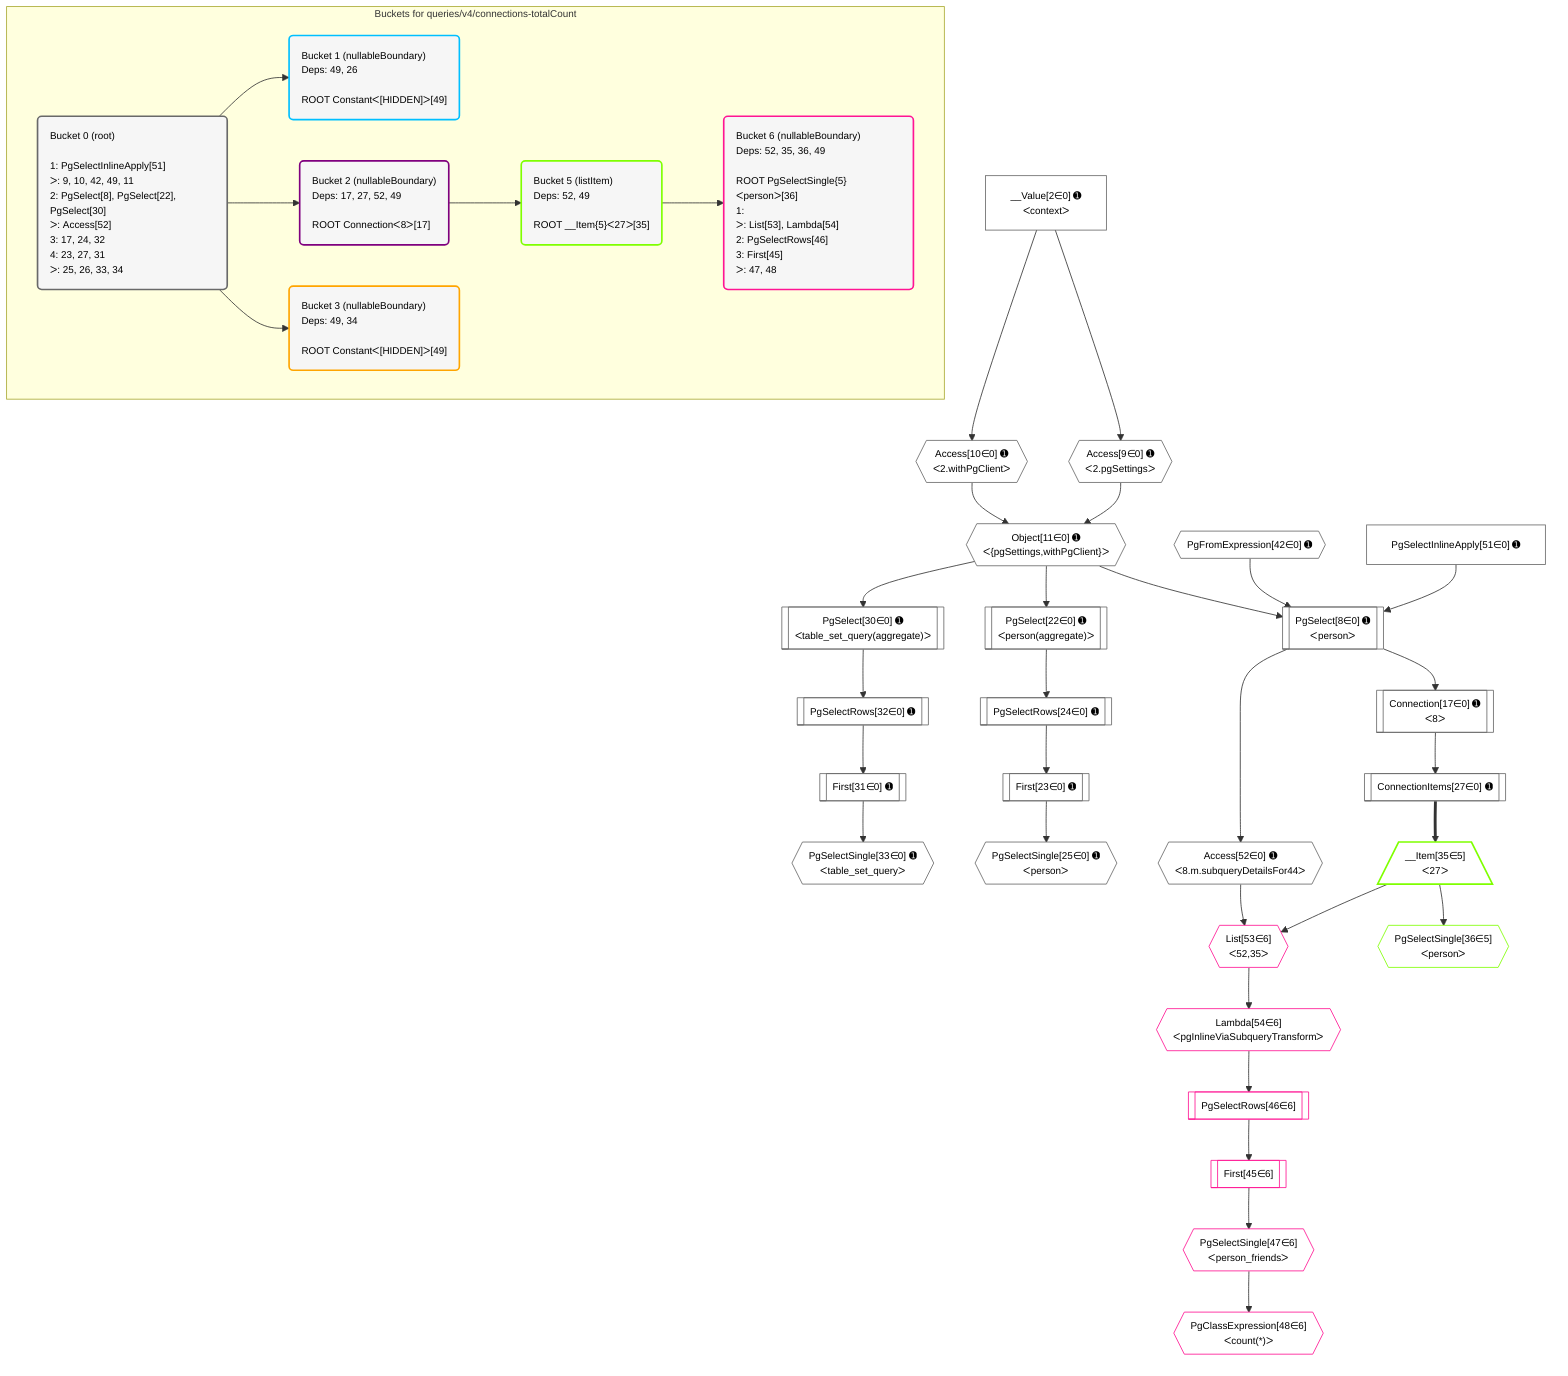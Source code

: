 %%{init: {'themeVariables': { 'fontSize': '12px'}}}%%
graph TD
    classDef path fill:#eee,stroke:#000,color:#000
    classDef plan fill:#fff,stroke-width:1px,color:#000
    classDef itemplan fill:#fff,stroke-width:2px,color:#000
    classDef unbatchedplan fill:#dff,stroke-width:1px,color:#000
    classDef sideeffectplan fill:#fcc,stroke-width:2px,color:#000
    classDef bucket fill:#f6f6f6,color:#000,stroke-width:2px,text-align:left

    subgraph "Buckets for queries/v4/connections-totalCount"
    Bucket0("Bucket 0 (root)<br /><br />1: PgSelectInlineApply[51]<br />ᐳ: 9, 10, 42, 49, 11<br />2: PgSelect[8], PgSelect[22], PgSelect[30]<br />ᐳ: Access[52]<br />3: 17, 24, 32<br />4: 23, 27, 31<br />ᐳ: 25, 26, 33, 34"):::bucket
    Bucket1("Bucket 1 (nullableBoundary)<br />Deps: 49, 26<br /><br />ROOT Constantᐸ[HIDDEN]ᐳ[49]"):::bucket
    Bucket2("Bucket 2 (nullableBoundary)<br />Deps: 17, 27, 52, 49<br /><br />ROOT Connectionᐸ8ᐳ[17]"):::bucket
    Bucket3("Bucket 3 (nullableBoundary)<br />Deps: 49, 34<br /><br />ROOT Constantᐸ[HIDDEN]ᐳ[49]"):::bucket
    Bucket5("Bucket 5 (listItem)<br />Deps: 52, 49<br /><br />ROOT __Item{5}ᐸ27ᐳ[35]"):::bucket
    Bucket6("Bucket 6 (nullableBoundary)<br />Deps: 52, 35, 36, 49<br /><br />ROOT PgSelectSingle{5}ᐸpersonᐳ[36]<br />1: <br />ᐳ: List[53], Lambda[54]<br />2: PgSelectRows[46]<br />3: First[45]<br />ᐳ: 47, 48"):::bucket
    end
    Bucket0 --> Bucket1 & Bucket2 & Bucket3
    Bucket2 --> Bucket5
    Bucket5 --> Bucket6

    %% plan dependencies
    PgSelect8[["PgSelect[8∈0] ➊<br />ᐸpersonᐳ"]]:::plan
    Object11{{"Object[11∈0] ➊<br />ᐸ{pgSettings,withPgClient}ᐳ"}}:::plan
    PgFromExpression42{{"PgFromExpression[42∈0] ➊"}}:::plan
    PgSelectInlineApply51["PgSelectInlineApply[51∈0] ➊"]:::plan
    Object11 & PgFromExpression42 & PgSelectInlineApply51 --> PgSelect8
    Access9{{"Access[9∈0] ➊<br />ᐸ2.pgSettingsᐳ"}}:::plan
    Access10{{"Access[10∈0] ➊<br />ᐸ2.withPgClientᐳ"}}:::plan
    Access9 & Access10 --> Object11
    __Value2["__Value[2∈0] ➊<br />ᐸcontextᐳ"]:::plan
    __Value2 --> Access9
    __Value2 --> Access10
    Connection17[["Connection[17∈0] ➊<br />ᐸ8ᐳ"]]:::plan
    PgSelect8 --> Connection17
    PgSelect22[["PgSelect[22∈0] ➊<br />ᐸperson(aggregate)ᐳ"]]:::plan
    Object11 --> PgSelect22
    First23[["First[23∈0] ➊"]]:::plan
    PgSelectRows24[["PgSelectRows[24∈0] ➊"]]:::plan
    PgSelectRows24 --> First23
    PgSelect22 --> PgSelectRows24
    PgSelectSingle25{{"PgSelectSingle[25∈0] ➊<br />ᐸpersonᐳ"}}:::plan
    First23 --> PgSelectSingle25
    ConnectionItems27[["ConnectionItems[27∈0] ➊"]]:::plan
    Connection17 --> ConnectionItems27
    PgSelect30[["PgSelect[30∈0] ➊<br />ᐸtable_set_query(aggregate)ᐳ"]]:::plan
    Object11 --> PgSelect30
    First31[["First[31∈0] ➊"]]:::plan
    PgSelectRows32[["PgSelectRows[32∈0] ➊"]]:::plan
    PgSelectRows32 --> First31
    PgSelect30 --> PgSelectRows32
    PgSelectSingle33{{"PgSelectSingle[33∈0] ➊<br />ᐸtable_set_queryᐳ"}}:::plan
    First31 --> PgSelectSingle33
    Access52{{"Access[52∈0] ➊<br />ᐸ8.m.subqueryDetailsFor44ᐳ"}}:::plan
    PgSelect8 --> Access52
    __Item35[/"__Item[35∈5]<br />ᐸ27ᐳ"\]:::itemplan
    ConnectionItems27 ==> __Item35
    PgSelectSingle36{{"PgSelectSingle[36∈5]<br />ᐸpersonᐳ"}}:::plan
    __Item35 --> PgSelectSingle36
    List53{{"List[53∈6]<br />ᐸ52,35ᐳ"}}:::plan
    Access52 & __Item35 --> List53
    First45[["First[45∈6]"]]:::plan
    PgSelectRows46[["PgSelectRows[46∈6]"]]:::plan
    PgSelectRows46 --> First45
    Lambda54{{"Lambda[54∈6]<br />ᐸpgInlineViaSubqueryTransformᐳ"}}:::plan
    Lambda54 --> PgSelectRows46
    PgSelectSingle47{{"PgSelectSingle[47∈6]<br />ᐸperson_friendsᐳ"}}:::plan
    First45 --> PgSelectSingle47
    PgClassExpression48{{"PgClassExpression[48∈6]<br />ᐸcount(*)ᐳ"}}:::plan
    PgSelectSingle47 --> PgClassExpression48
    List53 --> Lambda54

    %% define steps
    classDef bucket0 stroke:#696969
    class Bucket0,__Value2,PgSelect8,Access9,Access10,Object11,Connection17,PgSelect22,First23,PgSelectRows24,PgSelectSingle25,ConnectionItems27,PgSelect30,First31,PgSelectRows32,PgSelectSingle33,PgFromExpression42,PgSelectInlineApply51,Access52 bucket0
    classDef bucket1 stroke:#00bfff
    class Bucket1 bucket1
    classDef bucket2 stroke:#7f007f
    class Bucket2 bucket2
    classDef bucket3 stroke:#ffa500
    class Bucket3 bucket3
    classDef bucket5 stroke:#7fff00
    class Bucket5,__Item35,PgSelectSingle36 bucket5
    classDef bucket6 stroke:#ff1493
    class Bucket6,First45,PgSelectRows46,PgSelectSingle47,PgClassExpression48,List53,Lambda54 bucket6